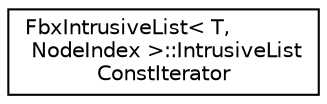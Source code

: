 digraph "クラス階層図"
{
  edge [fontname="Helvetica",fontsize="10",labelfontname="Helvetica",labelfontsize="10"];
  node [fontname="Helvetica",fontsize="10",shape=record];
  rankdir="LR";
  Node0 [label="FbxIntrusiveList\< T,\l NodeIndex \>::IntrusiveList\lConstIterator",height=0.2,width=0.4,color="black", fillcolor="white", style="filled",URL="$class_fbx_intrusive_list_1_1_intrusive_list_const_iterator.html"];
}
